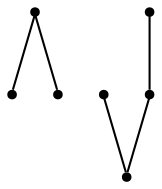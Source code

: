 graph {
  node [shape=point,comment="{\"directed\":false,\"doi\":\"10.1007/978-3-031-22203-0_3\",\"figure\":\"4 (2)\"}"]

  v0 [pos="693.6646829580818,683.4613754247025"]
  v1 [pos="624.2233806329059,593.606446681798"]
  v2 [pos="510.04686339624243,479.43128106302936"]
  v3 [pos="541.4268731894144,683.4613754247025"]
  v4 [pos="427.250355952751,569.281885846524"]
  v5 [pos="357.8059536922123,479.43128106302936"]
  v6 [pos="243.62943248127283,593.606446681798"]

  v1 -- v2 [id="-8",pos="624.2233806329059,593.606446681798 510.04686339624243,479.43128106302936 510.04686339624243,479.43128106302936 510.04686339624243,479.43128106302936"]
  v3 -- v4 [id="-14",pos="541.4268731894144,683.4613754247025 427.250355952751,569.281885846524 427.250355952751,569.281885846524 427.250355952751,569.281885846524"]
  v3 -- v0 [id="-16",pos="541.4268731894144,683.4613754247025 693.6646829580818,683.4613754247025 693.6646829580818,683.4613754247025 693.6646829580818,683.4613754247025"]
  v5 -- v2 [id="-39",pos="357.8059536922123,479.43128106302936 510.04686339624243,479.43128106302936 510.04686339624243,479.43128106302936 510.04686339624243,479.43128106302936"]
  v6 -- v5 [id="-42",pos="243.62943248127283,593.606446681798 357.8059536922123,479.43128106302936 357.8059536922123,479.43128106302936 357.8059536922123,479.43128106302936"]
}